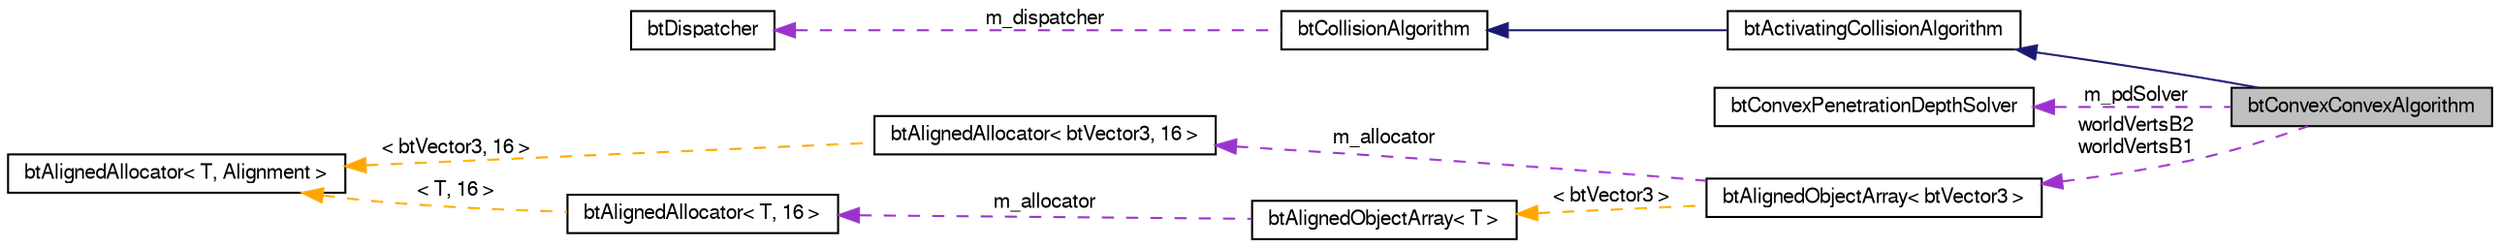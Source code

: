 digraph G
{
  bgcolor="transparent";
  edge [fontname="FreeSans",fontsize=10,labelfontname="FreeSans",labelfontsize=10];
  node [fontname="FreeSans",fontsize=10,shape=record];
  rankdir=LR;
  Node1 [label="btConvexConvexAlgorithm",height=0.2,width=0.4,color="black", fillcolor="grey75", style="filled" fontcolor="black"];
  Node2 -> Node1 [dir=back,color="midnightblue",fontsize=10,style="solid"];
  Node2 [label="btActivatingCollisionAlgorithm",height=0.2,width=0.4,color="black",URL="$classbt_activating_collision_algorithm.html",tooltip="This class is not enabled yet (work-in-progress) to more aggressively activate objects..."];
  Node3 -> Node2 [dir=back,color="midnightblue",fontsize=10,style="solid"];
  Node3 [label="btCollisionAlgorithm",height=0.2,width=0.4,color="black",URL="$classbt_collision_algorithm.html"];
  Node4 -> Node3 [dir=back,color="darkorchid3",fontsize=10,style="dashed",label="m_dispatcher"];
  Node4 [label="btDispatcher",height=0.2,width=0.4,color="black",URL="$classbt_dispatcher.html"];
  Node5 -> Node1 [dir=back,color="darkorchid3",fontsize=10,style="dashed",label="m_pdSolver"];
  Node5 [label="btConvexPenetrationDepthSolver",height=0.2,width=0.4,color="black",URL="$classbt_convex_penetration_depth_solver.html",tooltip="ConvexPenetrationDepthSolver provides an interface for penetration depth calculation..."];
  Node6 -> Node1 [dir=back,color="darkorchid3",fontsize=10,style="dashed",label="worldVertsB2\nworldVertsB1"];
  Node6 [label="btAlignedObjectArray\< btVector3 \>",height=0.2,width=0.4,color="black",URL="$classbt_aligned_object_array.html"];
  Node7 -> Node6 [dir=back,color="darkorchid3",fontsize=10,style="dashed",label="m_allocator"];
  Node7 [label="btAlignedAllocator\< btVector3, 16 \>",height=0.2,width=0.4,color="black",URL="$classbt_aligned_allocator.html"];
  Node8 -> Node7 [dir=back,color="orange",fontsize=10,style="dashed",label="\< btVector3, 16 \>"];
  Node8 [label="btAlignedAllocator\< T, Alignment \>",height=0.2,width=0.4,color="black",URL="$classbt_aligned_allocator.html"];
  Node9 -> Node6 [dir=back,color="orange",fontsize=10,style="dashed",label="\< btVector3 \>"];
  Node9 [label="btAlignedObjectArray\< T \>",height=0.2,width=0.4,color="black",URL="$classbt_aligned_object_array.html"];
  Node10 -> Node9 [dir=back,color="darkorchid3",fontsize=10,style="dashed",label="m_allocator"];
  Node10 [label="btAlignedAllocator\< T, 16 \>",height=0.2,width=0.4,color="black",URL="$classbt_aligned_allocator.html"];
  Node8 -> Node10 [dir=back,color="orange",fontsize=10,style="dashed",label="\< T, 16 \>"];
}

